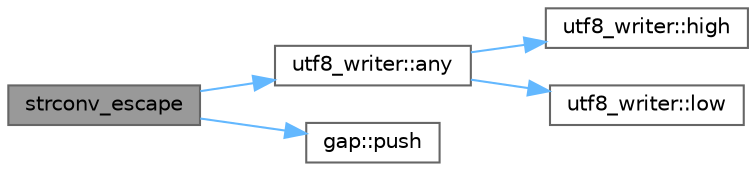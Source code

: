 digraph "strconv_escape"
{
 // INTERACTIVE_SVG=YES
 // LATEX_PDF_SIZE
  bgcolor="transparent";
  edge [fontname=Helvetica,fontsize=10,labelfontname=Helvetica,labelfontsize=10];
  node [fontname=Helvetica,fontsize=10,shape=box,height=0.2,width=0.4];
  rankdir="LR";
  Node1 [id="Node000001",label="strconv_escape",height=0.2,width=0.4,color="gray40", fillcolor="grey60", style="filled", fontcolor="black",tooltip=" "];
  Node1 -> Node2 [id="edge1_Node000001_Node000002",color="steelblue1",style="solid",tooltip=" "];
  Node2 [id="Node000002",label="utf8_writer::any",height=0.2,width=0.4,color="grey40", fillcolor="white", style="filled",URL="$dd/d5e/structutf8__writer.html#a288e9c5f3720b95ae6b77330ad38dd56",tooltip=" "];
  Node2 -> Node3 [id="edge2_Node000002_Node000003",color="steelblue1",style="solid",tooltip=" "];
  Node3 [id="Node000003",label="utf8_writer::high",height=0.2,width=0.4,color="grey40", fillcolor="white", style="filled",URL="$dd/d5e/structutf8__writer.html#ac03dfaf797d599afdf0be7def86ff9b9",tooltip=" "];
  Node2 -> Node4 [id="edge3_Node000002_Node000004",color="steelblue1",style="solid",tooltip=" "];
  Node4 [id="Node000004",label="utf8_writer::low",height=0.2,width=0.4,color="grey40", fillcolor="white", style="filled",URL="$dd/d5e/structutf8__writer.html#ac4ec52da6f37225ba4fde259bff2f86c",tooltip=" "];
  Node1 -> Node5 [id="edge4_Node000001_Node000005",color="steelblue1",style="solid",tooltip=" "];
  Node5 [id="Node000005",label="gap::push",height=0.2,width=0.4,color="grey40", fillcolor="white", style="filled",URL="$d6/d68/structgap.html#a9c0d0b12bc778c8439c8aec7747ab2b0",tooltip=" "];
}
